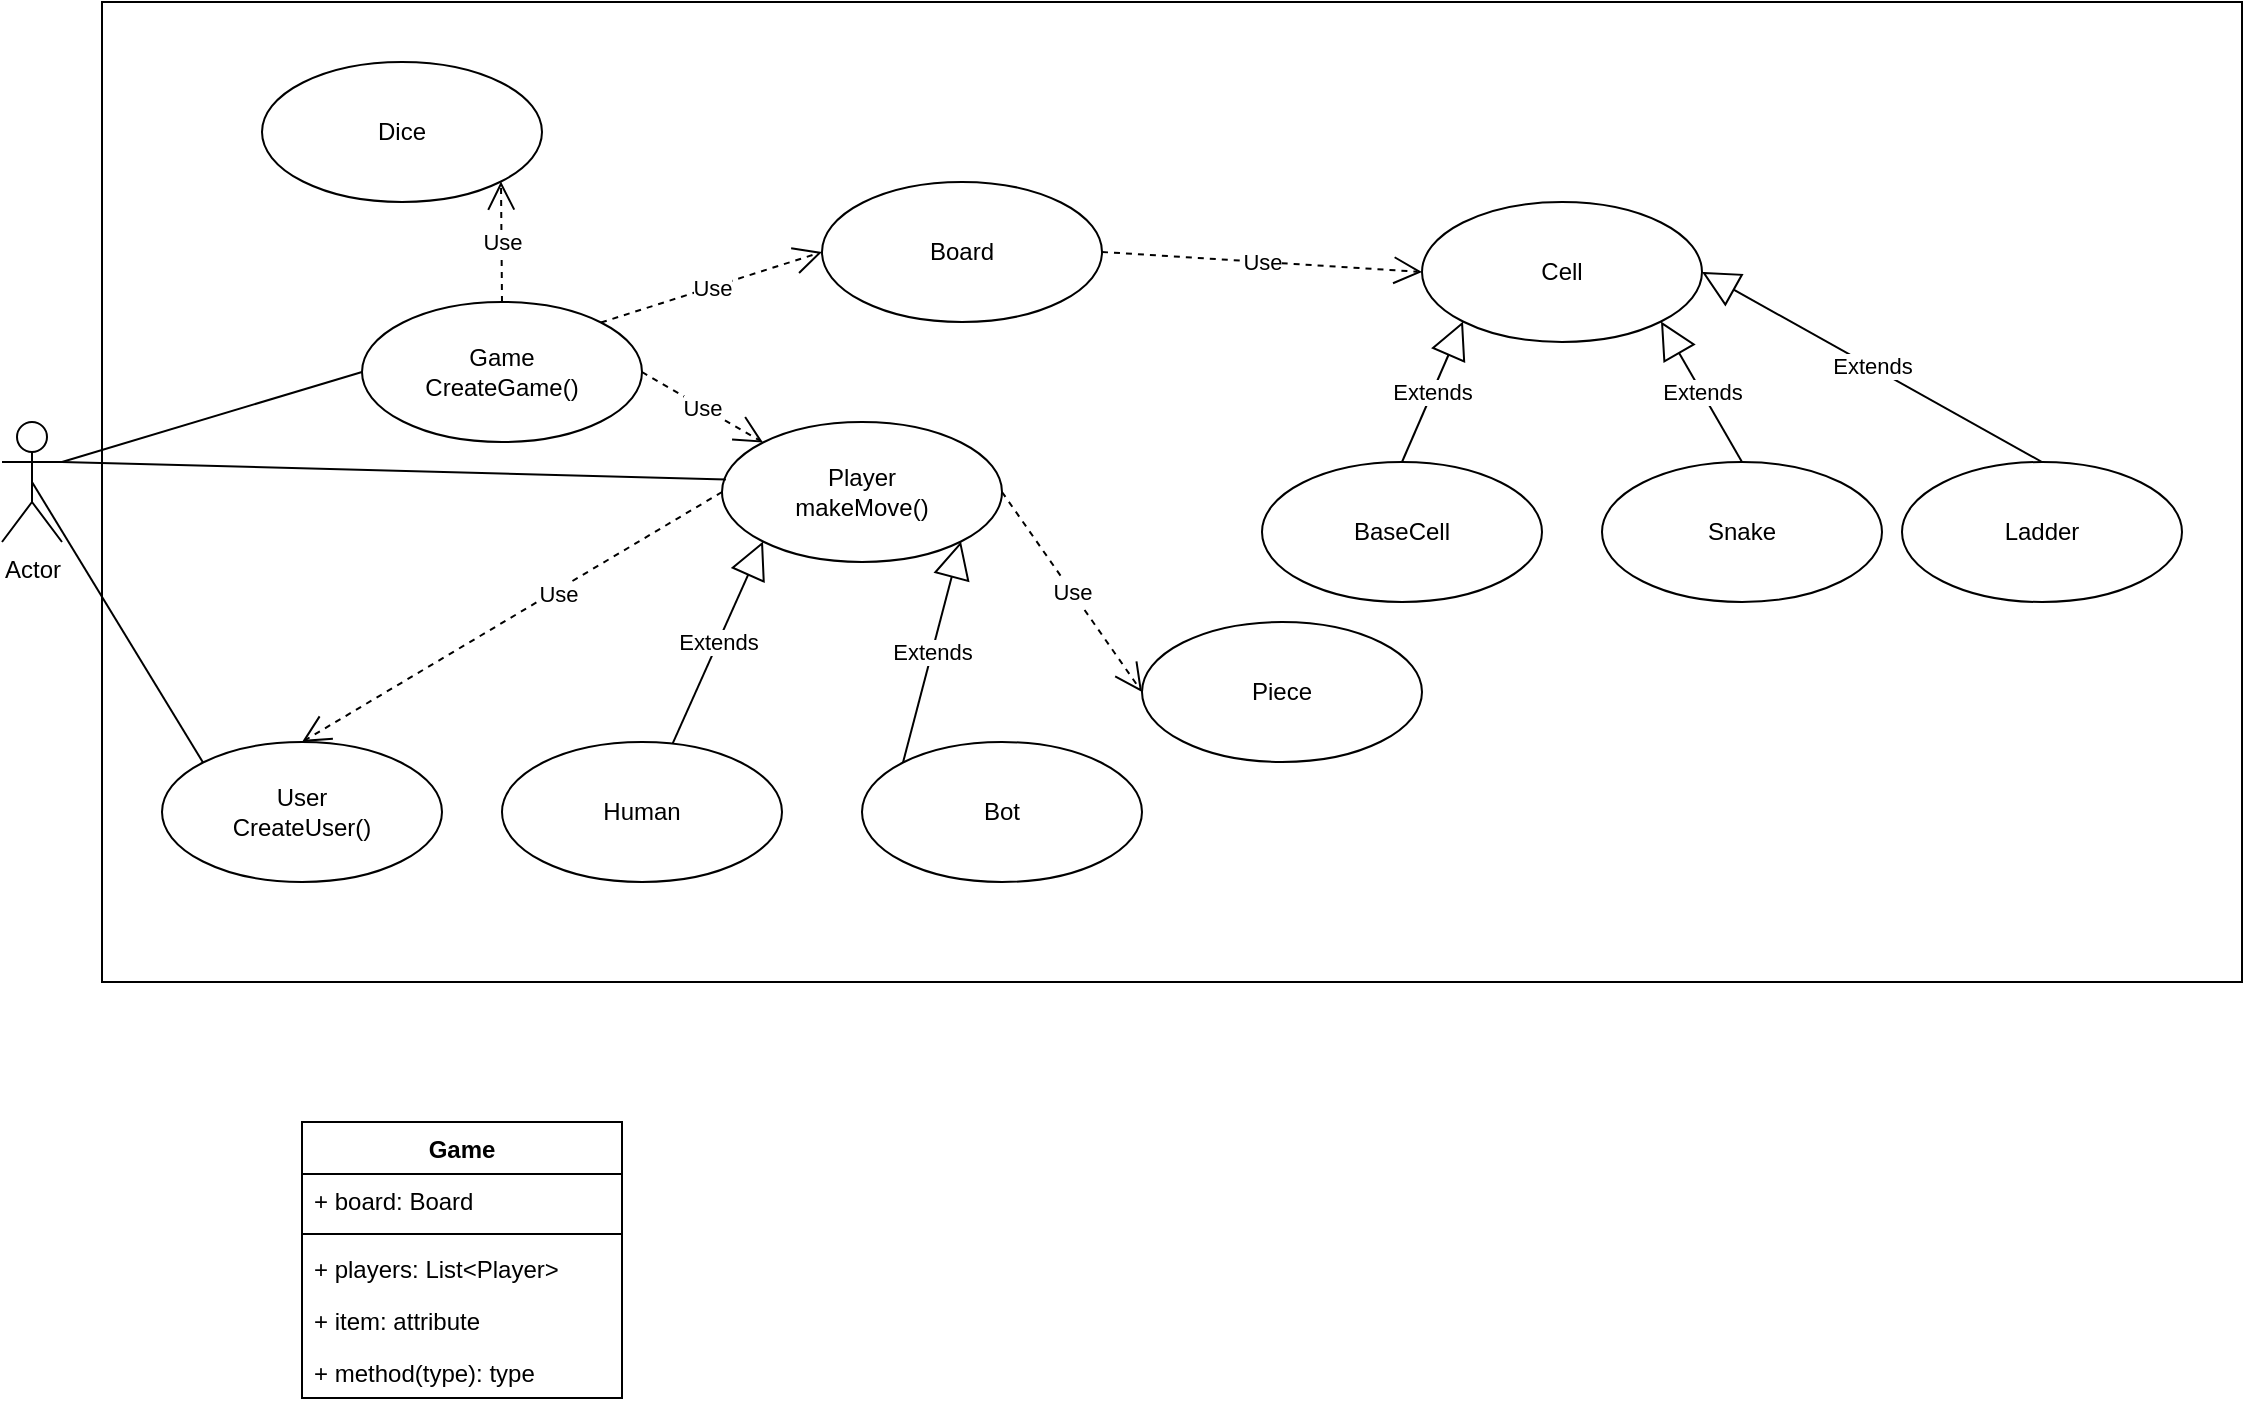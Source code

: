 <mxfile version="24.0.1" type="github">
  <diagram name="Page-1" id="v1raXExcZoV9B4vmxljY">
    <mxGraphModel dx="1290" dy="1622" grid="1" gridSize="10" guides="1" tooltips="1" connect="1" arrows="1" fold="1" page="1" pageScale="1" pageWidth="850" pageHeight="1100" math="0" shadow="0">
      <root>
        <mxCell id="0" />
        <mxCell id="1" parent="0" />
        <mxCell id="gRyMv-x38ussXGorKPDM-1" value="" style="rounded=0;whiteSpace=wrap;html=1;" vertex="1" parent="1">
          <mxGeometry x="180" y="-80" width="1070" height="490" as="geometry" />
        </mxCell>
        <mxCell id="gRyMv-x38ussXGorKPDM-2" value="Player&lt;div&gt;makeMove()&lt;/div&gt;" style="ellipse;whiteSpace=wrap;html=1;" vertex="1" parent="1">
          <mxGeometry x="490" y="130" width="140" height="70" as="geometry" />
        </mxCell>
        <mxCell id="gRyMv-x38ussXGorKPDM-3" value="Board" style="ellipse;whiteSpace=wrap;html=1;" vertex="1" parent="1">
          <mxGeometry x="540" y="10" width="140" height="70" as="geometry" />
        </mxCell>
        <mxCell id="gRyMv-x38ussXGorKPDM-4" value="Game&lt;div&gt;CreateGame()&lt;/div&gt;" style="ellipse;whiteSpace=wrap;html=1;" vertex="1" parent="1">
          <mxGeometry x="310" y="70" width="140" height="70" as="geometry" />
        </mxCell>
        <mxCell id="gRyMv-x38ussXGorKPDM-6" value="Bot" style="ellipse;whiteSpace=wrap;html=1;" vertex="1" parent="1">
          <mxGeometry x="560" y="290" width="140" height="70" as="geometry" />
        </mxCell>
        <mxCell id="gRyMv-x38ussXGorKPDM-7" value="Extends" style="endArrow=block;endSize=16;endFill=0;html=1;rounded=0;entryX=0;entryY=1;entryDx=0;entryDy=0;" edge="1" parent="1" source="gRyMv-x38ussXGorKPDM-5" target="gRyMv-x38ussXGorKPDM-2">
          <mxGeometry width="160" relative="1" as="geometry">
            <mxPoint x="340" y="270" as="sourcePoint" />
            <mxPoint x="500" y="270" as="targetPoint" />
          </mxGeometry>
        </mxCell>
        <mxCell id="gRyMv-x38ussXGorKPDM-8" value="Extends" style="endArrow=block;endSize=16;endFill=0;html=1;rounded=0;exitX=0;exitY=0;exitDx=0;exitDy=0;entryX=1;entryY=1;entryDx=0;entryDy=0;" edge="1" parent="1" source="gRyMv-x38ussXGorKPDM-6" target="gRyMv-x38ussXGorKPDM-2">
          <mxGeometry width="160" relative="1" as="geometry">
            <mxPoint x="430.5" y="260" as="sourcePoint" />
            <mxPoint x="469.5" y="220" as="targetPoint" />
          </mxGeometry>
        </mxCell>
        <mxCell id="gRyMv-x38ussXGorKPDM-9" value="Use" style="endArrow=open;endSize=12;dashed=1;html=1;rounded=0;exitX=1;exitY=0;exitDx=0;exitDy=0;entryX=0;entryY=0.5;entryDx=0;entryDy=0;" edge="1" parent="1" source="gRyMv-x38ussXGorKPDM-4" target="gRyMv-x38ussXGorKPDM-3">
          <mxGeometry width="160" relative="1" as="geometry">
            <mxPoint x="259.996" y="101.79" as="sourcePoint" />
            <mxPoint x="380" y="90" as="targetPoint" />
          </mxGeometry>
        </mxCell>
        <mxCell id="gRyMv-x38ussXGorKPDM-10" value="" style="endArrow=open;endSize=12;dashed=1;html=1;rounded=0;exitX=0;exitY=0.5;exitDx=0;exitDy=0;entryX=0.5;entryY=0;entryDx=0;entryDy=0;" edge="1" parent="1" source="gRyMv-x38ussXGorKPDM-2" target="gRyMv-x38ussXGorKPDM-25">
          <mxGeometry width="160" relative="1" as="geometry">
            <mxPoint x="340" y="270" as="sourcePoint" />
            <mxPoint x="500" y="270" as="targetPoint" />
          </mxGeometry>
        </mxCell>
        <mxCell id="gRyMv-x38ussXGorKPDM-26" value="Use" style="edgeLabel;html=1;align=center;verticalAlign=middle;resizable=0;points=[];" vertex="1" connectable="0" parent="gRyMv-x38ussXGorKPDM-10">
          <mxGeometry x="-0.212" y="2" relative="1" as="geometry">
            <mxPoint as="offset" />
          </mxGeometry>
        </mxCell>
        <mxCell id="gRyMv-x38ussXGorKPDM-5" value="Human" style="ellipse;whiteSpace=wrap;html=1;" vertex="1" parent="1">
          <mxGeometry x="380" y="290" width="140" height="70" as="geometry" />
        </mxCell>
        <mxCell id="gRyMv-x38ussXGorKPDM-11" value="Use" style="endArrow=open;endSize=12;dashed=1;html=1;rounded=0;exitX=1;exitY=0.5;exitDx=0;exitDy=0;entryX=0;entryY=0;entryDx=0;entryDy=0;" edge="1" parent="1" source="gRyMv-x38ussXGorKPDM-4" target="gRyMv-x38ussXGorKPDM-2">
          <mxGeometry width="160" relative="1" as="geometry">
            <mxPoint x="230" y="185" as="sourcePoint" />
            <mxPoint x="371" y="170" as="targetPoint" />
          </mxGeometry>
        </mxCell>
        <mxCell id="gRyMv-x38ussXGorKPDM-12" value="Dice" style="ellipse;whiteSpace=wrap;html=1;" vertex="1" parent="1">
          <mxGeometry x="260" y="-50" width="140" height="70" as="geometry" />
        </mxCell>
        <mxCell id="gRyMv-x38ussXGorKPDM-13" value="Use" style="endArrow=open;endSize=12;dashed=1;html=1;rounded=0;entryX=1;entryY=1;entryDx=0;entryDy=0;exitX=0.5;exitY=0;exitDx=0;exitDy=0;" edge="1" parent="1" source="gRyMv-x38ussXGorKPDM-4" target="gRyMv-x38ussXGorKPDM-12">
          <mxGeometry width="160" relative="1" as="geometry">
            <mxPoint x="80" y="160" as="sourcePoint" />
            <mxPoint x="231" y="160" as="targetPoint" />
            <Array as="points" />
          </mxGeometry>
        </mxCell>
        <mxCell id="gRyMv-x38ussXGorKPDM-14" value="Piece" style="ellipse;whiteSpace=wrap;html=1;" vertex="1" parent="1">
          <mxGeometry x="700" y="230" width="140" height="70" as="geometry" />
        </mxCell>
        <mxCell id="gRyMv-x38ussXGorKPDM-15" value="Use" style="endArrow=open;endSize=12;dashed=1;html=1;rounded=0;exitX=1;exitY=0.5;exitDx=0;exitDy=0;entryX=0;entryY=0.5;entryDx=0;entryDy=0;" edge="1" parent="1" source="gRyMv-x38ussXGorKPDM-2" target="gRyMv-x38ussXGorKPDM-14">
          <mxGeometry width="160" relative="1" as="geometry">
            <mxPoint x="470" y="100" as="sourcePoint" />
            <mxPoint x="601" y="145" as="targetPoint" />
          </mxGeometry>
        </mxCell>
        <mxCell id="gRyMv-x38ussXGorKPDM-16" value="Cell" style="ellipse;whiteSpace=wrap;html=1;" vertex="1" parent="1">
          <mxGeometry x="840" y="20" width="140" height="70" as="geometry" />
        </mxCell>
        <mxCell id="gRyMv-x38ussXGorKPDM-17" value="Use" style="endArrow=open;endSize=12;dashed=1;html=1;rounded=0;exitX=1;exitY=0.5;exitDx=0;exitDy=0;entryX=0;entryY=0.5;entryDx=0;entryDy=0;" edge="1" parent="1" source="gRyMv-x38ussXGorKPDM-3" target="gRyMv-x38ussXGorKPDM-16">
          <mxGeometry width="160" relative="1" as="geometry">
            <mxPoint x="530" y="55" as="sourcePoint" />
            <mxPoint x="671" y="40" as="targetPoint" />
          </mxGeometry>
        </mxCell>
        <mxCell id="gRyMv-x38ussXGorKPDM-18" value="BaseCell" style="ellipse;whiteSpace=wrap;html=1;" vertex="1" parent="1">
          <mxGeometry x="760" y="150" width="140" height="70" as="geometry" />
        </mxCell>
        <mxCell id="gRyMv-x38ussXGorKPDM-19" value="Snake" style="ellipse;whiteSpace=wrap;html=1;" vertex="1" parent="1">
          <mxGeometry x="930" y="150" width="140" height="70" as="geometry" />
        </mxCell>
        <mxCell id="gRyMv-x38ussXGorKPDM-20" value="Extends" style="endArrow=block;endSize=16;endFill=0;html=1;rounded=0;entryX=0;entryY=1;entryDx=0;entryDy=0;exitX=0.5;exitY=0;exitDx=0;exitDy=0;" edge="1" parent="1" source="gRyMv-x38ussXGorKPDM-18" target="gRyMv-x38ussXGorKPDM-16">
          <mxGeometry width="160" relative="1" as="geometry">
            <mxPoint x="830" y="151" as="sourcePoint" />
            <mxPoint x="860" y="90" as="targetPoint" />
          </mxGeometry>
        </mxCell>
        <mxCell id="gRyMv-x38ussXGorKPDM-21" value="Extends" style="endArrow=block;endSize=16;endFill=0;html=1;rounded=0;entryX=1;entryY=1;entryDx=0;entryDy=0;exitX=0.5;exitY=0;exitDx=0;exitDy=0;" edge="1" parent="1" source="gRyMv-x38ussXGorKPDM-19" target="gRyMv-x38ussXGorKPDM-16">
          <mxGeometry width="160" relative="1" as="geometry">
            <mxPoint x="920" y="170" as="sourcePoint" />
            <mxPoint x="951" y="100" as="targetPoint" />
          </mxGeometry>
        </mxCell>
        <mxCell id="gRyMv-x38ussXGorKPDM-22" value="Ladder" style="ellipse;whiteSpace=wrap;html=1;" vertex="1" parent="1">
          <mxGeometry x="1080" y="150" width="140" height="70" as="geometry" />
        </mxCell>
        <mxCell id="gRyMv-x38ussXGorKPDM-23" value="Extends" style="endArrow=block;endSize=16;endFill=0;html=1;rounded=0;entryX=1;entryY=0.5;entryDx=0;entryDy=0;exitX=0.5;exitY=0;exitDx=0;exitDy=0;" edge="1" parent="1" source="gRyMv-x38ussXGorKPDM-22" target="gRyMv-x38ussXGorKPDM-16">
          <mxGeometry width="160" relative="1" as="geometry">
            <mxPoint x="1100" y="135" as="sourcePoint" />
            <mxPoint x="1080" y="40" as="targetPoint" />
          </mxGeometry>
        </mxCell>
        <mxCell id="gRyMv-x38ussXGorKPDM-24" value="Actor" style="shape=umlActor;verticalLabelPosition=bottom;verticalAlign=top;html=1;" vertex="1" parent="1">
          <mxGeometry x="130" y="130" width="30" height="60" as="geometry" />
        </mxCell>
        <mxCell id="gRyMv-x38ussXGorKPDM-25" value="User&lt;div&gt;CreateUser()&lt;/div&gt;" style="ellipse;whiteSpace=wrap;html=1;" vertex="1" parent="1">
          <mxGeometry x="210" y="290" width="140" height="70" as="geometry" />
        </mxCell>
        <mxCell id="gRyMv-x38ussXGorKPDM-27" value="" style="endArrow=none;html=1;rounded=0;exitX=1;exitY=0.333;exitDx=0;exitDy=0;exitPerimeter=0;entryX=0;entryY=0.5;entryDx=0;entryDy=0;" edge="1" parent="1" source="gRyMv-x38ussXGorKPDM-24" target="gRyMv-x38ussXGorKPDM-4">
          <mxGeometry width="50" height="50" relative="1" as="geometry">
            <mxPoint x="170" y="150" as="sourcePoint" />
            <mxPoint x="220" y="100" as="targetPoint" />
          </mxGeometry>
        </mxCell>
        <mxCell id="gRyMv-x38ussXGorKPDM-28" value="" style="endArrow=none;html=1;rounded=0;exitX=0.5;exitY=0.5;exitDx=0;exitDy=0;exitPerimeter=0;entryX=0;entryY=0;entryDx=0;entryDy=0;" edge="1" parent="1" source="gRyMv-x38ussXGorKPDM-24" target="gRyMv-x38ussXGorKPDM-25">
          <mxGeometry width="50" height="50" relative="1" as="geometry">
            <mxPoint x="170" y="160" as="sourcePoint" />
            <mxPoint x="300" y="75" as="targetPoint" />
          </mxGeometry>
        </mxCell>
        <mxCell id="gRyMv-x38ussXGorKPDM-29" value="" style="endArrow=none;html=1;rounded=0;exitX=1;exitY=0.333;exitDx=0;exitDy=0;exitPerimeter=0;entryX=0.014;entryY=0.411;entryDx=0;entryDy=0;entryPerimeter=0;" edge="1" parent="1" source="gRyMv-x38ussXGorKPDM-24" target="gRyMv-x38ussXGorKPDM-2">
          <mxGeometry width="50" height="50" relative="1" as="geometry">
            <mxPoint x="155" y="170" as="sourcePoint" />
            <mxPoint x="241" y="310" as="targetPoint" />
          </mxGeometry>
        </mxCell>
        <mxCell id="gRyMv-x38ussXGorKPDM-30" value="Game" style="swimlane;fontStyle=1;align=center;verticalAlign=top;childLayout=stackLayout;horizontal=1;startSize=26;horizontalStack=0;resizeParent=1;resizeParentMax=0;resizeLast=0;collapsible=1;marginBottom=0;whiteSpace=wrap;html=1;" vertex="1" parent="1">
          <mxGeometry x="280" y="480" width="160" height="138" as="geometry" />
        </mxCell>
        <mxCell id="gRyMv-x38ussXGorKPDM-31" value="+ board: Board" style="text;strokeColor=none;fillColor=none;align=left;verticalAlign=top;spacingLeft=4;spacingRight=4;overflow=hidden;rotatable=0;points=[[0,0.5],[1,0.5]];portConstraint=eastwest;whiteSpace=wrap;html=1;" vertex="1" parent="gRyMv-x38ussXGorKPDM-30">
          <mxGeometry y="26" width="160" height="26" as="geometry" />
        </mxCell>
        <mxCell id="gRyMv-x38ussXGorKPDM-32" value="" style="line;strokeWidth=1;fillColor=none;align=left;verticalAlign=middle;spacingTop=-1;spacingLeft=3;spacingRight=3;rotatable=0;labelPosition=right;points=[];portConstraint=eastwest;strokeColor=inherit;" vertex="1" parent="gRyMv-x38ussXGorKPDM-30">
          <mxGeometry y="52" width="160" height="8" as="geometry" />
        </mxCell>
        <mxCell id="gRyMv-x38ussXGorKPDM-34" value="+ players: List&amp;lt;Player&amp;gt;" style="text;strokeColor=none;fillColor=none;align=left;verticalAlign=top;spacingLeft=4;spacingRight=4;overflow=hidden;rotatable=0;points=[[0,0.5],[1,0.5]];portConstraint=eastwest;whiteSpace=wrap;html=1;" vertex="1" parent="gRyMv-x38ussXGorKPDM-30">
          <mxGeometry y="60" width="160" height="26" as="geometry" />
        </mxCell>
        <mxCell id="gRyMv-x38ussXGorKPDM-35" value="+ item: attribute" style="text;strokeColor=none;fillColor=none;align=left;verticalAlign=top;spacingLeft=4;spacingRight=4;overflow=hidden;rotatable=0;points=[[0,0.5],[1,0.5]];portConstraint=eastwest;whiteSpace=wrap;html=1;" vertex="1" parent="gRyMv-x38ussXGorKPDM-30">
          <mxGeometry y="86" width="160" height="26" as="geometry" />
        </mxCell>
        <mxCell id="gRyMv-x38ussXGorKPDM-33" value="+ method(type): type" style="text;strokeColor=none;fillColor=none;align=left;verticalAlign=top;spacingLeft=4;spacingRight=4;overflow=hidden;rotatable=0;points=[[0,0.5],[1,0.5]];portConstraint=eastwest;whiteSpace=wrap;html=1;" vertex="1" parent="gRyMv-x38ussXGorKPDM-30">
          <mxGeometry y="112" width="160" height="26" as="geometry" />
        </mxCell>
      </root>
    </mxGraphModel>
  </diagram>
</mxfile>
